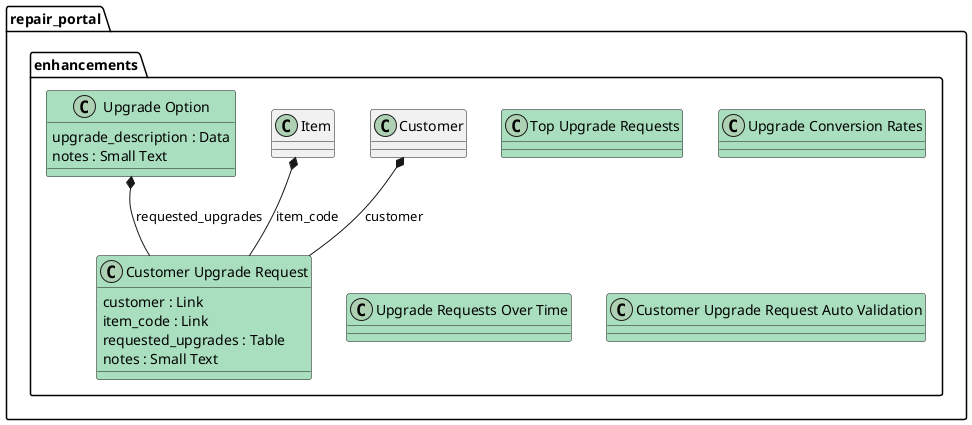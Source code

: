@startuml
package repair_portal.enhancements <<Folder>> {
class "Top Upgrade Requests" #A9DFBF {
}
class "Upgrade Conversion Rates" #A9DFBF {
}
class "Upgrade Requests Over Time" #A9DFBF {
}
"Customer" *-- "Customer Upgrade Request" : customer
"Item" *-- "Customer Upgrade Request" : item_code
"Upgrade Option" *-- "Customer Upgrade Request" : requested_upgrades
class "Customer Upgrade Request" #A9DFBF {
  customer : Link
  item_code : Link
  requested_upgrades : Table
  notes : Small Text
}
class "Upgrade Option" #A9DFBF {
  upgrade_description : Data
  notes : Small Text
}
class "Customer Upgrade Request Auto Validation" #A9DFBF {
}
}
@enduml
